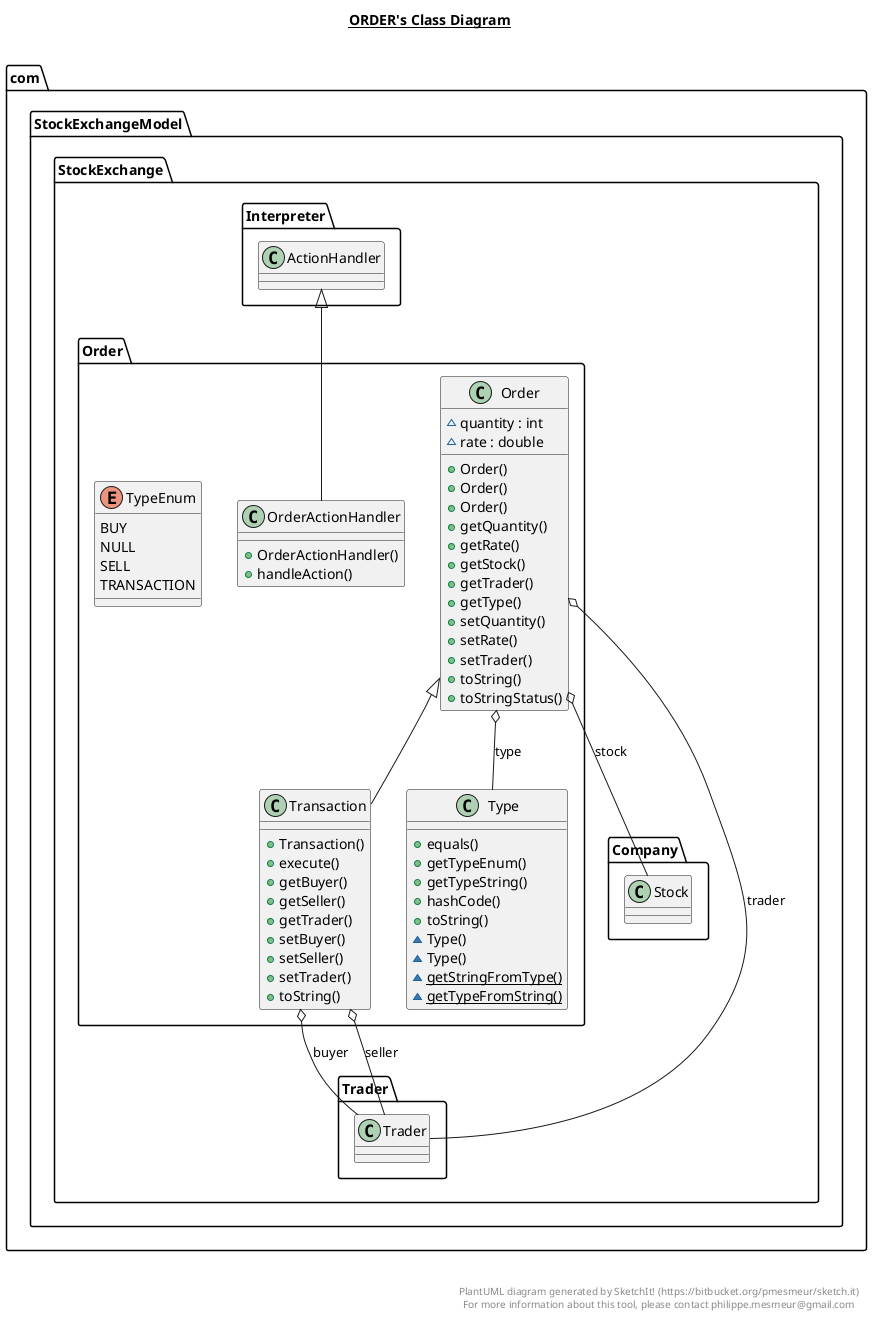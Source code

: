 @startuml

title __ORDER's Class Diagram__\n

  namespace com.StockExchangeModel {
    namespace StockExchange {
      namespace Order {
        class com.StockExchangeModel.StockExchange.Order.Order {
            ~ quantity : int
            ~ rate : double
            + Order()
            + Order()
            + Order()
            + getQuantity()
            + getRate()
            + getStock()
            + getTrader()
            + getType()
            + setQuantity()
            + setRate()
            + setTrader()
            + toString()
            + toStringStatus()
        }
        class com.StockExchangeModel.StockExchange.Order.OrderActionHandler {
            + OrderActionHandler()
            + handleAction()
        }
        class com.StockExchangeModel.StockExchange.Order.Transaction {
            + Transaction()
            + execute()
            + getBuyer()
            + getSeller()
            + getTrader()
            + setBuyer()
            + setSeller()
            + setTrader()
            + toString()
        }
        class com.StockExchangeModel.StockExchange.Order.Type {
            + equals()
            + getTypeEnum()
            + getTypeString()
            + hashCode()
            + toString()
            ~ Type()
            ~ Type()
            {static} ~ getStringFromType()
            {static} ~ getTypeFromString()
        }
        enum TypeEnum {
          BUY
          NULL
          SELL
          TRANSACTION
        }
      }
    }
  }


  com.StockExchangeModel.StockExchange.Order.Order o-- com.StockExchangeModel.StockExchange.Company.Stock : stock
  com.StockExchangeModel.StockExchange.Order.Order o-- com.StockExchangeModel.StockExchange.Order.Type : type
  com.StockExchangeModel.StockExchange.Order.Order o-- com.StockExchangeModel.StockExchange.Trader.Trader : trader
  com.StockExchangeModel.StockExchange.Order.OrderActionHandler -up-|> com.StockExchangeModel.StockExchange.Interpreter.ActionHandler
  com.StockExchangeModel.StockExchange.Order.Transaction -up-|> com.StockExchangeModel.StockExchange.Order.Order
  com.StockExchangeModel.StockExchange.Order.Transaction o-- com.StockExchangeModel.StockExchange.Trader.Trader : buyer
  com.StockExchangeModel.StockExchange.Order.Transaction o-- com.StockExchangeModel.StockExchange.Trader.Trader : seller
  com.StockExchangeModel.StockExchange.Order.Type o-- com.StockExchangeModel.StockExchange.Order.Type.TypeEnum : type
  com.StockExchangeModel.StockExchange.Order.Type +-down- com.StockExchangeModel.StockExchange.Order.Type.TypeEnum


right footer


PlantUML diagram generated by SketchIt! (https://bitbucket.org/pmesmeur/sketch.it)
For more information about this tool, please contact philippe.mesmeur@gmail.com
endfooter

@enduml
